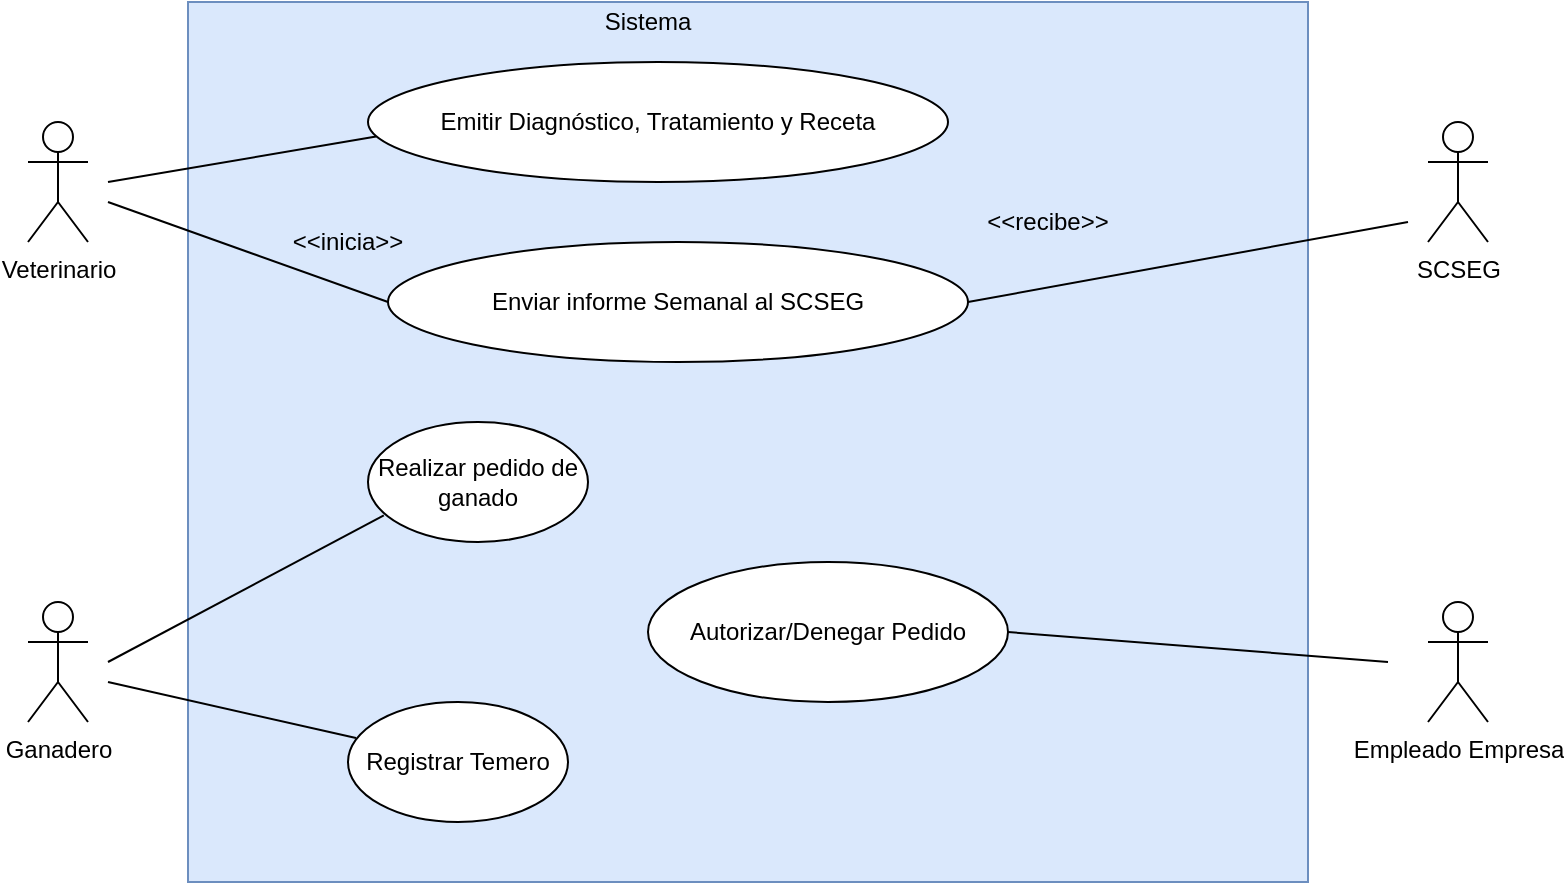 <mxfile version="13.9.9" type="device"><diagram id="iQCcruiAnXogkApoctC3" name="Página-1"><mxGraphModel dx="1024" dy="601" grid="1" gridSize="10" guides="1" tooltips="1" connect="1" arrows="1" fold="1" page="1" pageScale="1" pageWidth="827" pageHeight="1169" math="0" shadow="0"><root><mxCell id="0"/><mxCell id="1" parent="0"/><mxCell id="a9tsPfafe9LgIaMflrLe-1" value="Veterinario" style="shape=umlActor;verticalLabelPosition=bottom;verticalAlign=top;html=1;outlineConnect=0;" vertex="1" parent="1"><mxGeometry x="40" y="100" width="30" height="60" as="geometry"/></mxCell><mxCell id="a9tsPfafe9LgIaMflrLe-2" value="" style="rounded=0;whiteSpace=wrap;html=1;fillColor=#dae8fc;strokeColor=#6c8ebf;" vertex="1" parent="1"><mxGeometry x="120" y="40" width="560" height="440" as="geometry"/></mxCell><mxCell id="a9tsPfafe9LgIaMflrLe-3" value="SCSEG" style="shape=umlActor;verticalLabelPosition=bottom;verticalAlign=top;html=1;outlineConnect=0;" vertex="1" parent="1"><mxGeometry x="740" y="100" width="30" height="60" as="geometry"/></mxCell><mxCell id="a9tsPfafe9LgIaMflrLe-4" value="Ganadero" style="shape=umlActor;verticalLabelPosition=bottom;verticalAlign=top;html=1;outlineConnect=0;" vertex="1" parent="1"><mxGeometry x="40" y="340" width="30" height="60" as="geometry"/></mxCell><mxCell id="a9tsPfafe9LgIaMflrLe-5" value="Empleado Empresa" style="shape=umlActor;verticalLabelPosition=bottom;verticalAlign=top;html=1;outlineConnect=0;" vertex="1" parent="1"><mxGeometry x="740" y="340" width="30" height="60" as="geometry"/></mxCell><mxCell id="a9tsPfafe9LgIaMflrLe-7" value="Emitir Diagnóstico, Tratamiento y Receta" style="ellipse;whiteSpace=wrap;html=1;" vertex="1" parent="1"><mxGeometry x="210" y="70" width="290" height="60" as="geometry"/></mxCell><mxCell id="a9tsPfafe9LgIaMflrLe-8" value="Enviar informe Semanal al SCSEG" style="ellipse;whiteSpace=wrap;html=1;" vertex="1" parent="1"><mxGeometry x="220" y="160" width="290" height="60" as="geometry"/></mxCell><mxCell id="a9tsPfafe9LgIaMflrLe-9" value="Realizar pedido de ganado" style="ellipse;whiteSpace=wrap;html=1;" vertex="1" parent="1"><mxGeometry x="210" y="250" width="110" height="60" as="geometry"/></mxCell><mxCell id="a9tsPfafe9LgIaMflrLe-10" value="Autorizar/Denegar Pedido" style="ellipse;whiteSpace=wrap;html=1;" vertex="1" parent="1"><mxGeometry x="350" y="320" width="180" height="70" as="geometry"/></mxCell><mxCell id="a9tsPfafe9LgIaMflrLe-11" value="Registrar Temero" style="ellipse;whiteSpace=wrap;html=1;" vertex="1" parent="1"><mxGeometry x="200" y="390" width="110" height="60" as="geometry"/></mxCell><mxCell id="a9tsPfafe9LgIaMflrLe-12" value="" style="endArrow=none;html=1;entryX=0.014;entryY=0.621;entryDx=0;entryDy=0;entryPerimeter=0;" edge="1" parent="1" target="a9tsPfafe9LgIaMflrLe-7"><mxGeometry width="50" height="50" relative="1" as="geometry"><mxPoint x="80" y="130" as="sourcePoint"/><mxPoint x="420" y="180" as="targetPoint"/></mxGeometry></mxCell><mxCell id="a9tsPfafe9LgIaMflrLe-13" value="" style="endArrow=none;html=1;entryX=0;entryY=0.5;entryDx=0;entryDy=0;" edge="1" parent="1" target="a9tsPfafe9LgIaMflrLe-8"><mxGeometry width="50" height="50" relative="1" as="geometry"><mxPoint x="80" y="140" as="sourcePoint"/><mxPoint x="420" y="180" as="targetPoint"/></mxGeometry></mxCell><mxCell id="a9tsPfafe9LgIaMflrLe-14" value="&amp;lt;&amp;lt;inicia&amp;gt;&amp;gt;" style="text;html=1;strokeColor=none;fillColor=none;align=center;verticalAlign=middle;whiteSpace=wrap;rounded=0;" vertex="1" parent="1"><mxGeometry x="180" y="150" width="40" height="20" as="geometry"/></mxCell><mxCell id="a9tsPfafe9LgIaMflrLe-15" value="&amp;lt;&amp;lt;recibe&amp;gt;&amp;gt;" style="text;html=1;strokeColor=none;fillColor=none;align=center;verticalAlign=middle;whiteSpace=wrap;rounded=0;" vertex="1" parent="1"><mxGeometry x="530" y="140" width="40" height="20" as="geometry"/></mxCell><mxCell id="a9tsPfafe9LgIaMflrLe-16" value="" style="endArrow=none;html=1;exitX=1;exitY=0.5;exitDx=0;exitDy=0;" edge="1" parent="1" source="a9tsPfafe9LgIaMflrLe-8"><mxGeometry width="50" height="50" relative="1" as="geometry"><mxPoint x="370" y="230" as="sourcePoint"/><mxPoint x="730" y="150" as="targetPoint"/></mxGeometry></mxCell><mxCell id="a9tsPfafe9LgIaMflrLe-17" value="" style="endArrow=none;html=1;entryX=0.072;entryY=0.778;entryDx=0;entryDy=0;entryPerimeter=0;" edge="1" parent="1" target="a9tsPfafe9LgIaMflrLe-9"><mxGeometry width="50" height="50" relative="1" as="geometry"><mxPoint x="80" y="370" as="sourcePoint"/><mxPoint x="420" y="270" as="targetPoint"/></mxGeometry></mxCell><mxCell id="a9tsPfafe9LgIaMflrLe-18" value="" style="endArrow=none;html=1;" edge="1" parent="1"><mxGeometry width="50" height="50" relative="1" as="geometry"><mxPoint x="80" y="380" as="sourcePoint"/><mxPoint x="204" y="408" as="targetPoint"/></mxGeometry></mxCell><mxCell id="a9tsPfafe9LgIaMflrLe-19" value="" style="endArrow=none;html=1;exitX=1;exitY=0.5;exitDx=0;exitDy=0;" edge="1" parent="1" source="a9tsPfafe9LgIaMflrLe-10"><mxGeometry width="50" height="50" relative="1" as="geometry"><mxPoint x="360" y="340" as="sourcePoint"/><mxPoint x="720" y="370" as="targetPoint"/></mxGeometry></mxCell><mxCell id="a9tsPfafe9LgIaMflrLe-20" value="Sistema" style="text;html=1;strokeColor=none;fillColor=none;align=center;verticalAlign=middle;whiteSpace=wrap;rounded=0;" vertex="1" parent="1"><mxGeometry x="330" y="40" width="40" height="20" as="geometry"/></mxCell></root></mxGraphModel></diagram></mxfile>